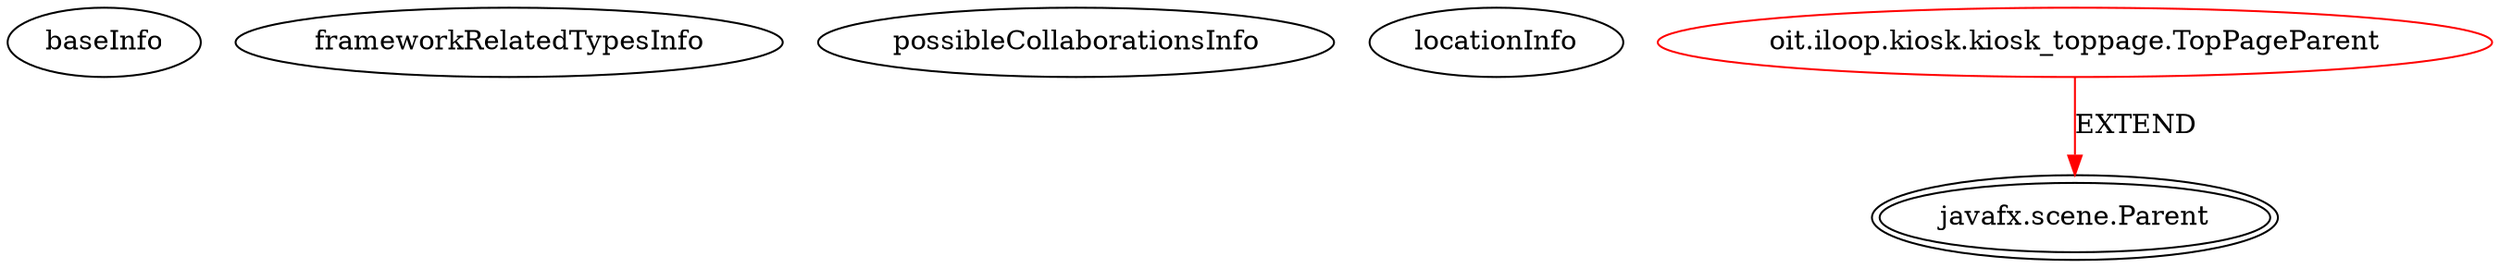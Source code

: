 digraph {
baseInfo[graphId=3166,category="extension_graph",isAnonymous=false,possibleRelation=false]
frameworkRelatedTypesInfo[0="javafx.scene.Parent"]
possibleCollaborationsInfo[]
locationInfo[projectName="iloop-kiosk-KIOSK-Project",filePath="/iloop-kiosk-KIOSK-Project/KIOSK-Project-master/src/oit/iloop/kiosk/kiosk_toppage/TopPageParent.java",contextSignature="TopPageParent",graphId="3166"]
0[label="oit.iloop.kiosk.kiosk_toppage.TopPageParent",vertexType="ROOT_CLIENT_CLASS_DECLARATION",isFrameworkType=false,color=red]
1[label="javafx.scene.Parent",vertexType="FRAMEWORK_CLASS_TYPE",isFrameworkType=true,peripheries=2]
0->1[label="EXTEND",color=red]
}
